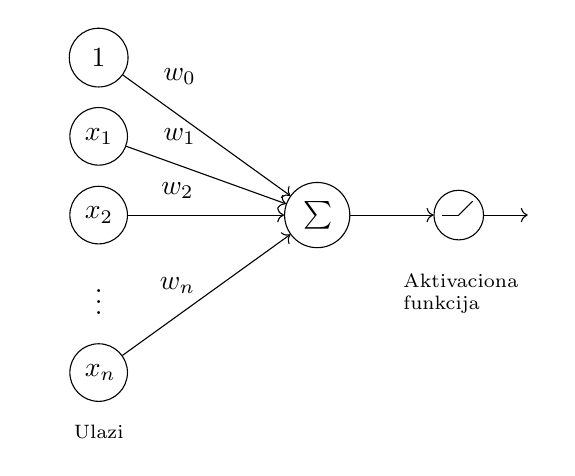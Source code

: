 
\tikzset{basic/.style={draw,text width=1em,text badly centered}}
\tikzset{input/.style={basic,circle}}
\tikzset{weights/.style={text width=1em, text badly centered}}
\tikzset{functions/.style={basic,circle}}

    \begin{tikzpicture}
        \node[functions] (center) {};
        \node[below of=center,font=\scriptsize,text width=4em] {Aktivaciona funkcija};
        %\draw[thick] (0.5em,0.5em) -- (0,0.5em) -- (0,-0.5em) -- (-0.5em,-0.5em);
        %\draw (0em,0.75em) -- (0em,-0.75em);
        \draw (0em,0em) -- (-0.6em,0em);
        \draw (0em,0em) -- (0.5em, 0.5em) ;
        \node[right of=center] (right) {};
            \path[draw,->] (center) -- (right);
        \node[functions,left=3em of center] (left) {$\sum$};
            \path[draw,->] (left) -- (center);
        \node[weights,left=3em of left] (2) {} -- (2) node[input,left of=2] (l2) {$x_2$};
        \node[above=-0.1em of 2] (ww2) {$w_2$} ;
            %\path[draw,->] (l2) -- (2);
            \path[draw,->] (l2) -- (left);
        \node[below of=2] (dots) {} -- (dots) node[left of=dots] (ldots) {$\vdots$};
        \node[above=-0.7em of dots] (wn) {$w_n$} ;
        \node[weights,below of=dots] (n) {} -- (n) node[input,left of=n] (ln) {$x_n$};
            %\path[draw,->] (ln) -- (n);
            \path[draw,->] (ln) -- (left);
        \node[weights,above of=2] (1) {$w_1$} -- (1) node[input,left of=1] (l1) {$x_1$};
            %\path[draw,->] (l1) -- (1);
            \path[draw,->] (l1) -- (left);
        \node[weights,above of=1] (0) {} -- (0) node[input,left of=0] (l0) {$1$};
        \node[weights, below=-0.3em of 0] (w0) {$w_0$} ;
            %\path[draw,->] (l0) -- (0);
            \path[draw,->] (l0) -- (left);
        \node[below=0.5em of ln,font=\scriptsize] {Ulazi};
    \end{tikzpicture}